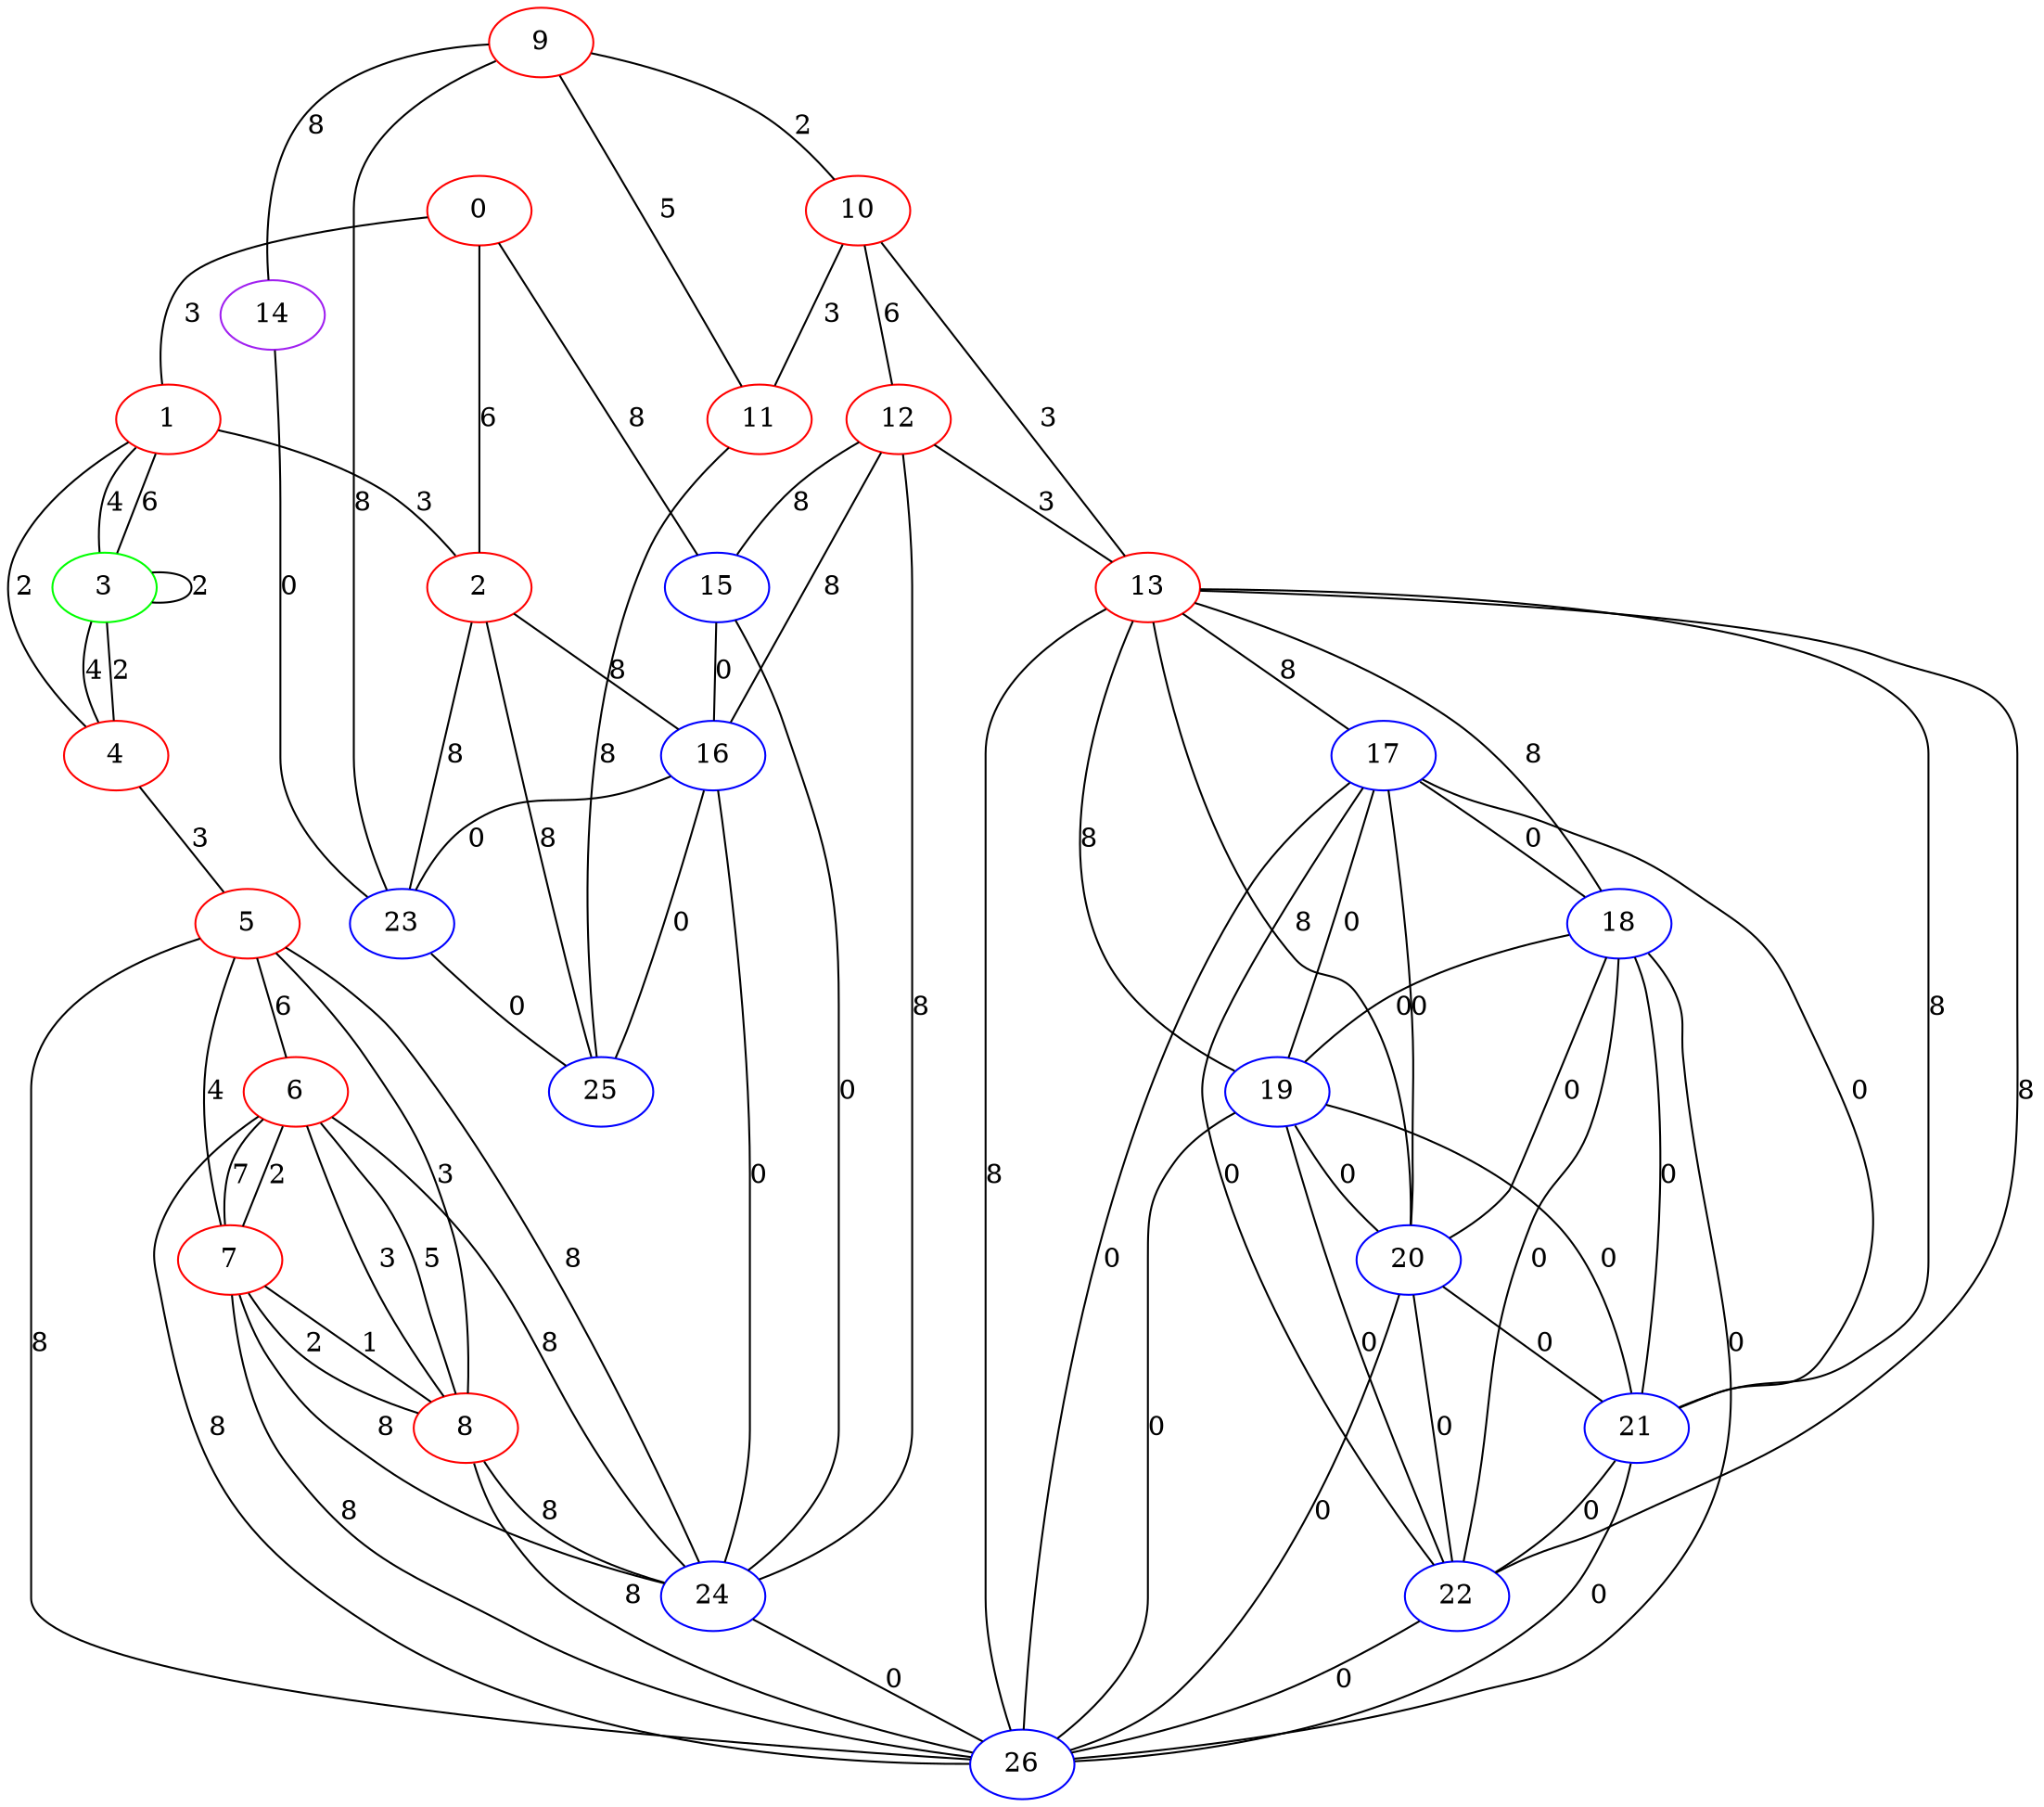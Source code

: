 graph "" {
0 [color=red, weight=1];
1 [color=red, weight=1];
2 [color=red, weight=1];
3 [color=green, weight=2];
4 [color=red, weight=1];
5 [color=red, weight=1];
6 [color=red, weight=1];
7 [color=red, weight=1];
8 [color=red, weight=1];
9 [color=red, weight=1];
10 [color=red, weight=1];
11 [color=red, weight=1];
12 [color=red, weight=1];
13 [color=red, weight=1];
14 [color=purple, weight=4];
15 [color=blue, weight=3];
16 [color=blue, weight=3];
17 [color=blue, weight=3];
18 [color=blue, weight=3];
19 [color=blue, weight=3];
20 [color=blue, weight=3];
21 [color=blue, weight=3];
22 [color=blue, weight=3];
23 [color=blue, weight=3];
24 [color=blue, weight=3];
25 [color=blue, weight=3];
26 [color=blue, weight=3];
0 -- 1  [key=0, label=3];
0 -- 2  [key=0, label=6];
0 -- 15  [key=0, label=8];
1 -- 2  [key=0, label=3];
1 -- 3  [key=0, label=6];
1 -- 3  [key=1, label=4];
1 -- 4  [key=0, label=2];
2 -- 25  [key=0, label=8];
2 -- 16  [key=0, label=8];
2 -- 23  [key=0, label=8];
3 -- 3  [key=0, label=2];
3 -- 4  [key=0, label=4];
3 -- 4  [key=1, label=2];
4 -- 5  [key=0, label=3];
5 -- 6  [key=0, label=6];
5 -- 7  [key=0, label=4];
5 -- 8  [key=0, label=3];
5 -- 24  [key=0, label=8];
5 -- 26  [key=0, label=8];
6 -- 8  [key=0, label=3];
6 -- 8  [key=1, label=5];
6 -- 24  [key=0, label=8];
6 -- 26  [key=0, label=8];
6 -- 7  [key=0, label=2];
6 -- 7  [key=1, label=7];
7 -- 8  [key=0, label=1];
7 -- 8  [key=1, label=2];
7 -- 24  [key=0, label=8];
7 -- 26  [key=0, label=8];
8 -- 24  [key=0, label=8];
8 -- 26  [key=0, label=8];
9 -- 10  [key=0, label=2];
9 -- 11  [key=0, label=5];
9 -- 14  [key=0, label=8];
9 -- 23  [key=0, label=8];
10 -- 11  [key=0, label=3];
10 -- 12  [key=0, label=6];
10 -- 13  [key=0, label=3];
11 -- 25  [key=0, label=8];
12 -- 16  [key=0, label=8];
12 -- 24  [key=0, label=8];
12 -- 13  [key=0, label=3];
12 -- 15  [key=0, label=8];
13 -- 17  [key=0, label=8];
13 -- 18  [key=0, label=8];
13 -- 19  [key=0, label=8];
13 -- 20  [key=0, label=8];
13 -- 21  [key=0, label=8];
13 -- 22  [key=0, label=8];
13 -- 26  [key=0, label=8];
14 -- 23  [key=0, label=0];
15 -- 16  [key=0, label=0];
15 -- 24  [key=0, label=0];
16 -- 23  [key=0, label=0];
16 -- 24  [key=0, label=0];
16 -- 25  [key=0, label=0];
17 -- 18  [key=0, label=0];
17 -- 19  [key=0, label=0];
17 -- 20  [key=0, label=0];
17 -- 21  [key=0, label=0];
17 -- 22  [key=0, label=0];
17 -- 26  [key=0, label=0];
18 -- 19  [key=0, label=0];
18 -- 20  [key=0, label=0];
18 -- 21  [key=0, label=0];
18 -- 22  [key=0, label=0];
18 -- 26  [key=0, label=0];
19 -- 20  [key=0, label=0];
19 -- 21  [key=0, label=0];
19 -- 22  [key=0, label=0];
19 -- 26  [key=0, label=0];
20 -- 21  [key=0, label=0];
20 -- 22  [key=0, label=0];
20 -- 26  [key=0, label=0];
21 -- 22  [key=0, label=0];
21 -- 26  [key=0, label=0];
22 -- 26  [key=0, label=0];
23 -- 25  [key=0, label=0];
24 -- 26  [key=0, label=0];
}
